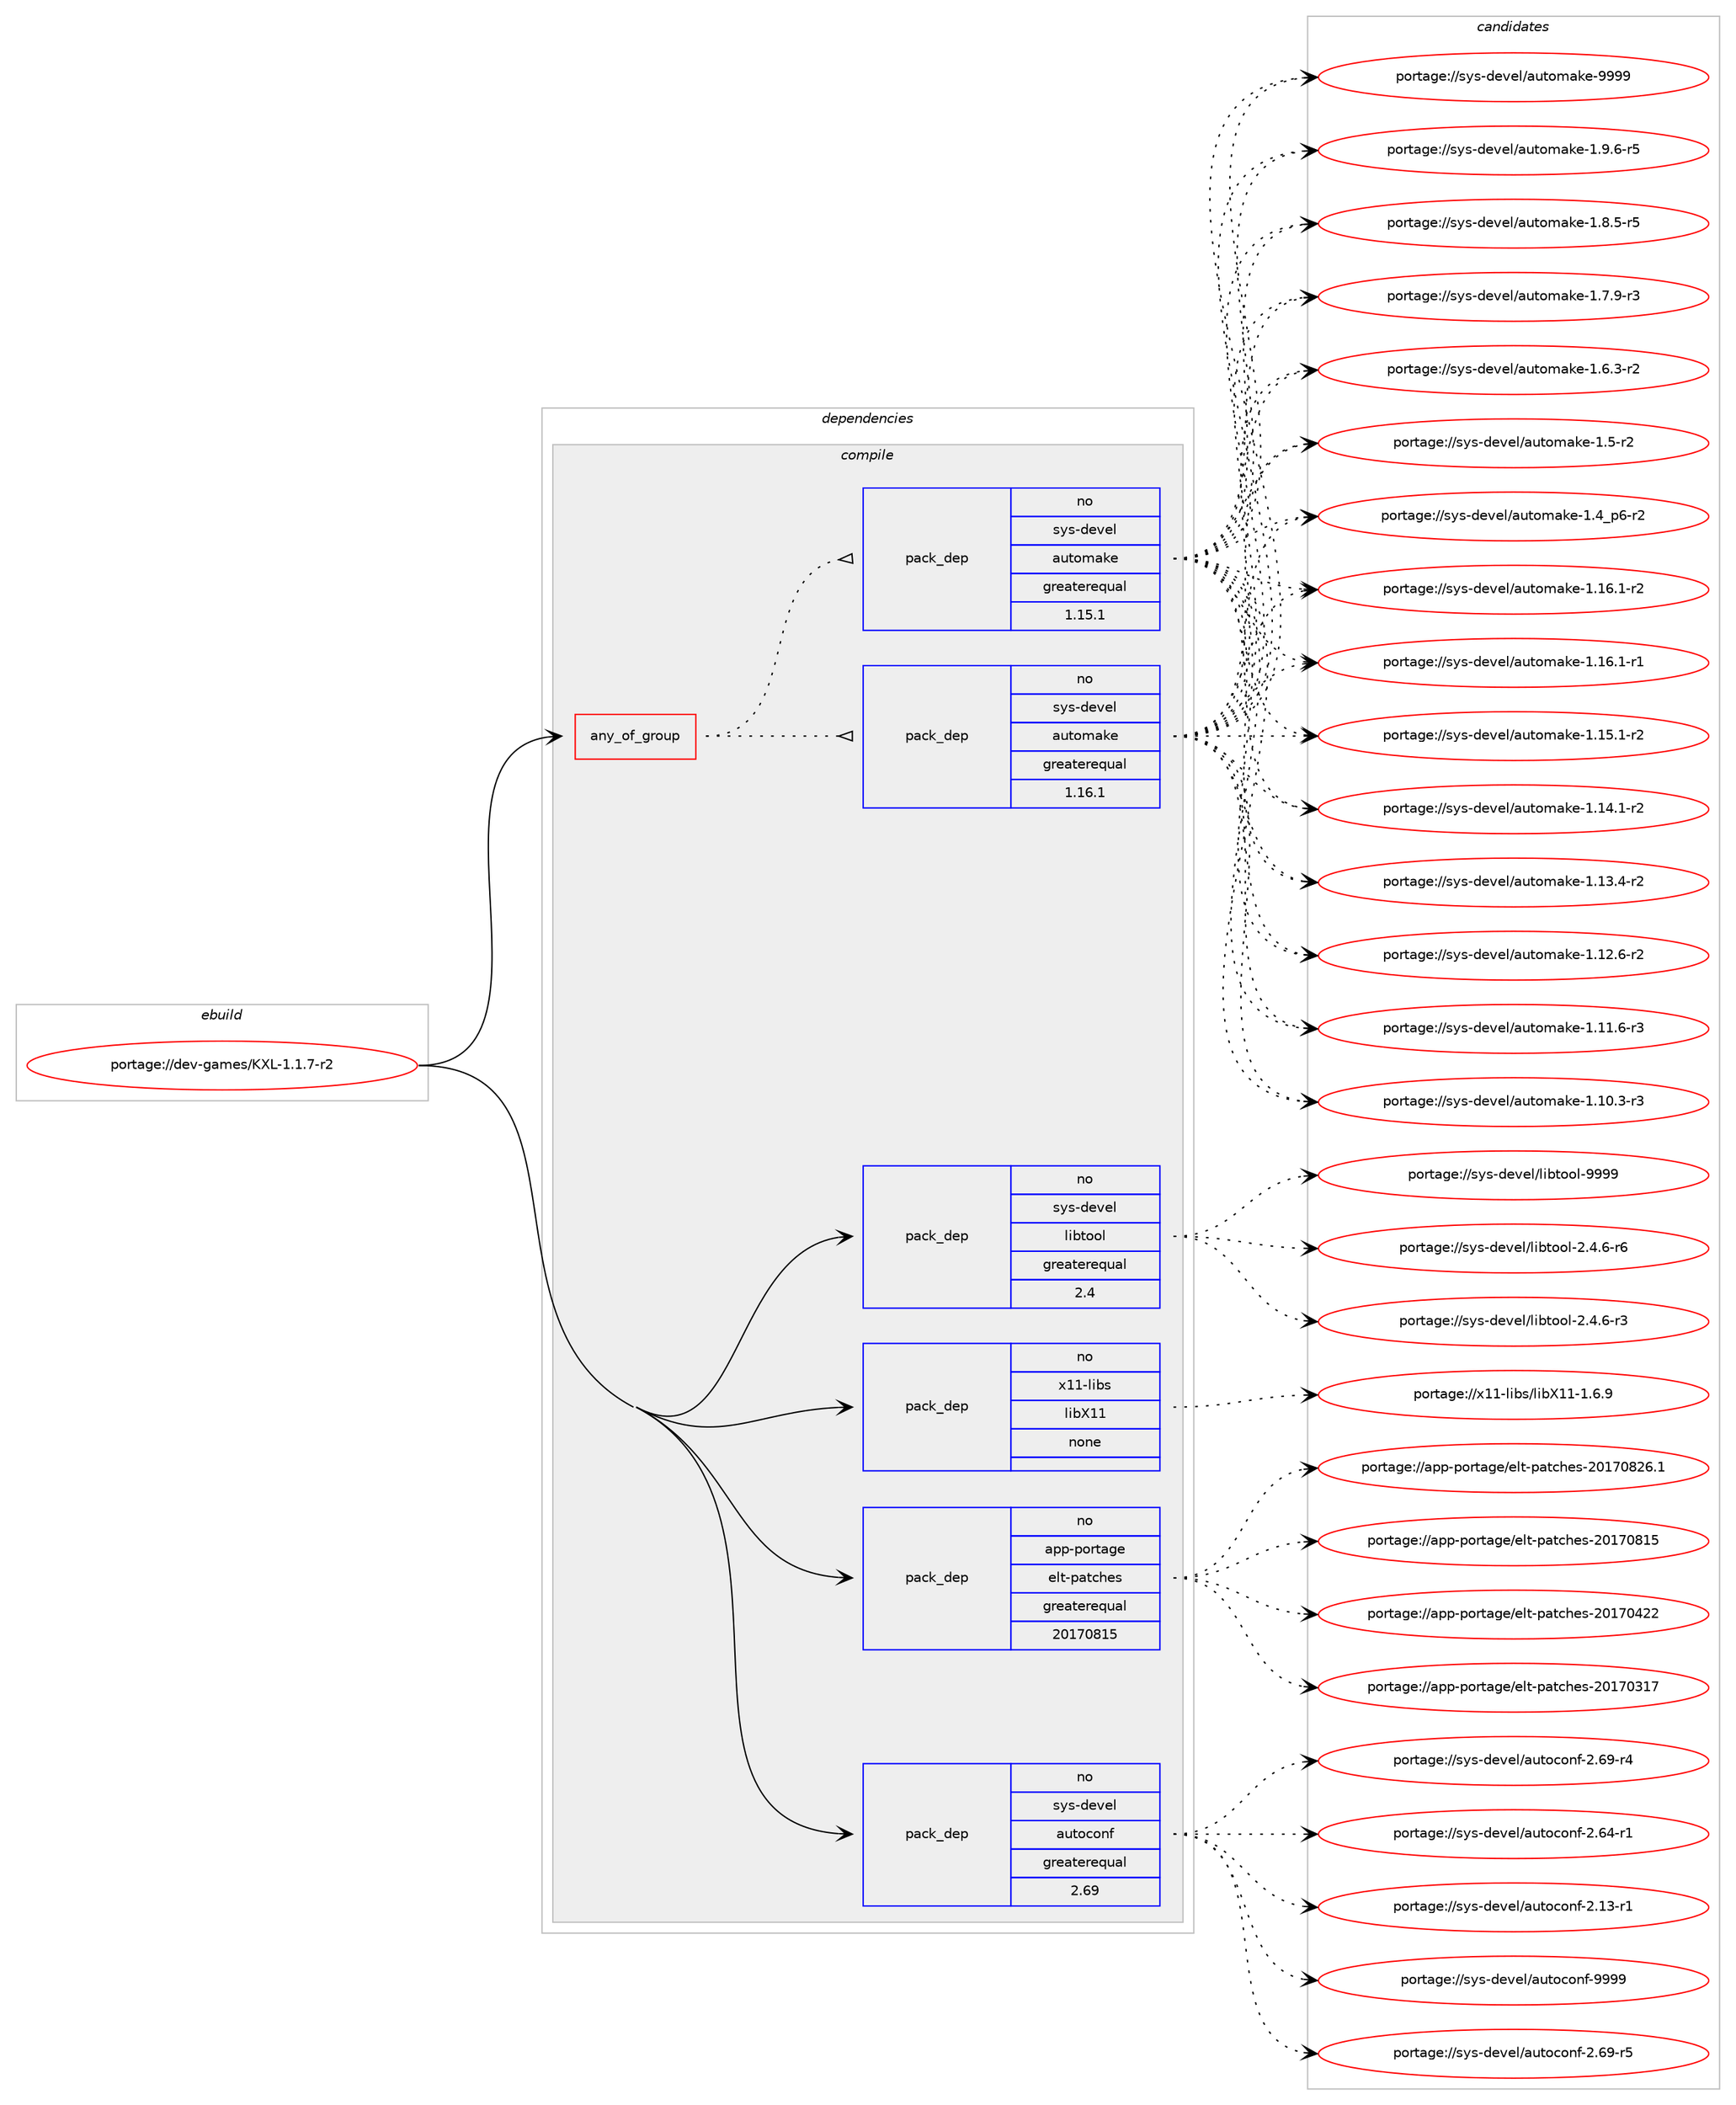 digraph prolog {

# *************
# Graph options
# *************

newrank=true;
concentrate=true;
compound=true;
graph [rankdir=LR,fontname=Helvetica,fontsize=10,ranksep=1.5];#, ranksep=2.5, nodesep=0.2];
edge  [arrowhead=vee];
node  [fontname=Helvetica,fontsize=10];

# **********
# The ebuild
# **********

subgraph cluster_leftcol {
color=gray;
rank=same;
label=<<i>ebuild</i>>;
id [label="portage://dev-games/KXL-1.1.7-r2", color=red, width=4, href="../dev-games/KXL-1.1.7-r2.svg"];
}

# ****************
# The dependencies
# ****************

subgraph cluster_midcol {
color=gray;
label=<<i>dependencies</i>>;
subgraph cluster_compile {
fillcolor="#eeeeee";
style=filled;
label=<<i>compile</i>>;
subgraph any6910 {
dependency574713 [label=<<TABLE BORDER="0" CELLBORDER="1" CELLSPACING="0" CELLPADDING="4"><TR><TD CELLPADDING="10">any_of_group</TD></TR></TABLE>>, shape=none, color=red];subgraph pack431967 {
dependency574714 [label=<<TABLE BORDER="0" CELLBORDER="1" CELLSPACING="0" CELLPADDING="4" WIDTH="220"><TR><TD ROWSPAN="6" CELLPADDING="30">pack_dep</TD></TR><TR><TD WIDTH="110">no</TD></TR><TR><TD>sys-devel</TD></TR><TR><TD>automake</TD></TR><TR><TD>greaterequal</TD></TR><TR><TD>1.16.1</TD></TR></TABLE>>, shape=none, color=blue];
}
dependency574713:e -> dependency574714:w [weight=20,style="dotted",arrowhead="oinv"];
subgraph pack431968 {
dependency574715 [label=<<TABLE BORDER="0" CELLBORDER="1" CELLSPACING="0" CELLPADDING="4" WIDTH="220"><TR><TD ROWSPAN="6" CELLPADDING="30">pack_dep</TD></TR><TR><TD WIDTH="110">no</TD></TR><TR><TD>sys-devel</TD></TR><TR><TD>automake</TD></TR><TR><TD>greaterequal</TD></TR><TR><TD>1.15.1</TD></TR></TABLE>>, shape=none, color=blue];
}
dependency574713:e -> dependency574715:w [weight=20,style="dotted",arrowhead="oinv"];
}
id:e -> dependency574713:w [weight=20,style="solid",arrowhead="vee"];
subgraph pack431969 {
dependency574716 [label=<<TABLE BORDER="0" CELLBORDER="1" CELLSPACING="0" CELLPADDING="4" WIDTH="220"><TR><TD ROWSPAN="6" CELLPADDING="30">pack_dep</TD></TR><TR><TD WIDTH="110">no</TD></TR><TR><TD>app-portage</TD></TR><TR><TD>elt-patches</TD></TR><TR><TD>greaterequal</TD></TR><TR><TD>20170815</TD></TR></TABLE>>, shape=none, color=blue];
}
id:e -> dependency574716:w [weight=20,style="solid",arrowhead="vee"];
subgraph pack431970 {
dependency574717 [label=<<TABLE BORDER="0" CELLBORDER="1" CELLSPACING="0" CELLPADDING="4" WIDTH="220"><TR><TD ROWSPAN="6" CELLPADDING="30">pack_dep</TD></TR><TR><TD WIDTH="110">no</TD></TR><TR><TD>sys-devel</TD></TR><TR><TD>autoconf</TD></TR><TR><TD>greaterequal</TD></TR><TR><TD>2.69</TD></TR></TABLE>>, shape=none, color=blue];
}
id:e -> dependency574717:w [weight=20,style="solid",arrowhead="vee"];
subgraph pack431971 {
dependency574718 [label=<<TABLE BORDER="0" CELLBORDER="1" CELLSPACING="0" CELLPADDING="4" WIDTH="220"><TR><TD ROWSPAN="6" CELLPADDING="30">pack_dep</TD></TR><TR><TD WIDTH="110">no</TD></TR><TR><TD>sys-devel</TD></TR><TR><TD>libtool</TD></TR><TR><TD>greaterequal</TD></TR><TR><TD>2.4</TD></TR></TABLE>>, shape=none, color=blue];
}
id:e -> dependency574718:w [weight=20,style="solid",arrowhead="vee"];
subgraph pack431972 {
dependency574719 [label=<<TABLE BORDER="0" CELLBORDER="1" CELLSPACING="0" CELLPADDING="4" WIDTH="220"><TR><TD ROWSPAN="6" CELLPADDING="30">pack_dep</TD></TR><TR><TD WIDTH="110">no</TD></TR><TR><TD>x11-libs</TD></TR><TR><TD>libX11</TD></TR><TR><TD>none</TD></TR><TR><TD></TD></TR></TABLE>>, shape=none, color=blue];
}
id:e -> dependency574719:w [weight=20,style="solid",arrowhead="vee"];
}
subgraph cluster_compileandrun {
fillcolor="#eeeeee";
style=filled;
label=<<i>compile and run</i>>;
}
subgraph cluster_run {
fillcolor="#eeeeee";
style=filled;
label=<<i>run</i>>;
}
}

# **************
# The candidates
# **************

subgraph cluster_choices {
rank=same;
color=gray;
label=<<i>candidates</i>>;

subgraph choice431967 {
color=black;
nodesep=1;
choice115121115451001011181011084797117116111109971071014557575757 [label="portage://sys-devel/automake-9999", color=red, width=4,href="../sys-devel/automake-9999.svg"];
choice115121115451001011181011084797117116111109971071014549465746544511453 [label="portage://sys-devel/automake-1.9.6-r5", color=red, width=4,href="../sys-devel/automake-1.9.6-r5.svg"];
choice115121115451001011181011084797117116111109971071014549465646534511453 [label="portage://sys-devel/automake-1.8.5-r5", color=red, width=4,href="../sys-devel/automake-1.8.5-r5.svg"];
choice115121115451001011181011084797117116111109971071014549465546574511451 [label="portage://sys-devel/automake-1.7.9-r3", color=red, width=4,href="../sys-devel/automake-1.7.9-r3.svg"];
choice115121115451001011181011084797117116111109971071014549465446514511450 [label="portage://sys-devel/automake-1.6.3-r2", color=red, width=4,href="../sys-devel/automake-1.6.3-r2.svg"];
choice11512111545100101118101108479711711611110997107101454946534511450 [label="portage://sys-devel/automake-1.5-r2", color=red, width=4,href="../sys-devel/automake-1.5-r2.svg"];
choice115121115451001011181011084797117116111109971071014549465295112544511450 [label="portage://sys-devel/automake-1.4_p6-r2", color=red, width=4,href="../sys-devel/automake-1.4_p6-r2.svg"];
choice11512111545100101118101108479711711611110997107101454946495446494511450 [label="portage://sys-devel/automake-1.16.1-r2", color=red, width=4,href="../sys-devel/automake-1.16.1-r2.svg"];
choice11512111545100101118101108479711711611110997107101454946495446494511449 [label="portage://sys-devel/automake-1.16.1-r1", color=red, width=4,href="../sys-devel/automake-1.16.1-r1.svg"];
choice11512111545100101118101108479711711611110997107101454946495346494511450 [label="portage://sys-devel/automake-1.15.1-r2", color=red, width=4,href="../sys-devel/automake-1.15.1-r2.svg"];
choice11512111545100101118101108479711711611110997107101454946495246494511450 [label="portage://sys-devel/automake-1.14.1-r2", color=red, width=4,href="../sys-devel/automake-1.14.1-r2.svg"];
choice11512111545100101118101108479711711611110997107101454946495146524511450 [label="portage://sys-devel/automake-1.13.4-r2", color=red, width=4,href="../sys-devel/automake-1.13.4-r2.svg"];
choice11512111545100101118101108479711711611110997107101454946495046544511450 [label="portage://sys-devel/automake-1.12.6-r2", color=red, width=4,href="../sys-devel/automake-1.12.6-r2.svg"];
choice11512111545100101118101108479711711611110997107101454946494946544511451 [label="portage://sys-devel/automake-1.11.6-r3", color=red, width=4,href="../sys-devel/automake-1.11.6-r3.svg"];
choice11512111545100101118101108479711711611110997107101454946494846514511451 [label="portage://sys-devel/automake-1.10.3-r3", color=red, width=4,href="../sys-devel/automake-1.10.3-r3.svg"];
dependency574714:e -> choice115121115451001011181011084797117116111109971071014557575757:w [style=dotted,weight="100"];
dependency574714:e -> choice115121115451001011181011084797117116111109971071014549465746544511453:w [style=dotted,weight="100"];
dependency574714:e -> choice115121115451001011181011084797117116111109971071014549465646534511453:w [style=dotted,weight="100"];
dependency574714:e -> choice115121115451001011181011084797117116111109971071014549465546574511451:w [style=dotted,weight="100"];
dependency574714:e -> choice115121115451001011181011084797117116111109971071014549465446514511450:w [style=dotted,weight="100"];
dependency574714:e -> choice11512111545100101118101108479711711611110997107101454946534511450:w [style=dotted,weight="100"];
dependency574714:e -> choice115121115451001011181011084797117116111109971071014549465295112544511450:w [style=dotted,weight="100"];
dependency574714:e -> choice11512111545100101118101108479711711611110997107101454946495446494511450:w [style=dotted,weight="100"];
dependency574714:e -> choice11512111545100101118101108479711711611110997107101454946495446494511449:w [style=dotted,weight="100"];
dependency574714:e -> choice11512111545100101118101108479711711611110997107101454946495346494511450:w [style=dotted,weight="100"];
dependency574714:e -> choice11512111545100101118101108479711711611110997107101454946495246494511450:w [style=dotted,weight="100"];
dependency574714:e -> choice11512111545100101118101108479711711611110997107101454946495146524511450:w [style=dotted,weight="100"];
dependency574714:e -> choice11512111545100101118101108479711711611110997107101454946495046544511450:w [style=dotted,weight="100"];
dependency574714:e -> choice11512111545100101118101108479711711611110997107101454946494946544511451:w [style=dotted,weight="100"];
dependency574714:e -> choice11512111545100101118101108479711711611110997107101454946494846514511451:w [style=dotted,weight="100"];
}
subgraph choice431968 {
color=black;
nodesep=1;
choice115121115451001011181011084797117116111109971071014557575757 [label="portage://sys-devel/automake-9999", color=red, width=4,href="../sys-devel/automake-9999.svg"];
choice115121115451001011181011084797117116111109971071014549465746544511453 [label="portage://sys-devel/automake-1.9.6-r5", color=red, width=4,href="../sys-devel/automake-1.9.6-r5.svg"];
choice115121115451001011181011084797117116111109971071014549465646534511453 [label="portage://sys-devel/automake-1.8.5-r5", color=red, width=4,href="../sys-devel/automake-1.8.5-r5.svg"];
choice115121115451001011181011084797117116111109971071014549465546574511451 [label="portage://sys-devel/automake-1.7.9-r3", color=red, width=4,href="../sys-devel/automake-1.7.9-r3.svg"];
choice115121115451001011181011084797117116111109971071014549465446514511450 [label="portage://sys-devel/automake-1.6.3-r2", color=red, width=4,href="../sys-devel/automake-1.6.3-r2.svg"];
choice11512111545100101118101108479711711611110997107101454946534511450 [label="portage://sys-devel/automake-1.5-r2", color=red, width=4,href="../sys-devel/automake-1.5-r2.svg"];
choice115121115451001011181011084797117116111109971071014549465295112544511450 [label="portage://sys-devel/automake-1.4_p6-r2", color=red, width=4,href="../sys-devel/automake-1.4_p6-r2.svg"];
choice11512111545100101118101108479711711611110997107101454946495446494511450 [label="portage://sys-devel/automake-1.16.1-r2", color=red, width=4,href="../sys-devel/automake-1.16.1-r2.svg"];
choice11512111545100101118101108479711711611110997107101454946495446494511449 [label="portage://sys-devel/automake-1.16.1-r1", color=red, width=4,href="../sys-devel/automake-1.16.1-r1.svg"];
choice11512111545100101118101108479711711611110997107101454946495346494511450 [label="portage://sys-devel/automake-1.15.1-r2", color=red, width=4,href="../sys-devel/automake-1.15.1-r2.svg"];
choice11512111545100101118101108479711711611110997107101454946495246494511450 [label="portage://sys-devel/automake-1.14.1-r2", color=red, width=4,href="../sys-devel/automake-1.14.1-r2.svg"];
choice11512111545100101118101108479711711611110997107101454946495146524511450 [label="portage://sys-devel/automake-1.13.4-r2", color=red, width=4,href="../sys-devel/automake-1.13.4-r2.svg"];
choice11512111545100101118101108479711711611110997107101454946495046544511450 [label="portage://sys-devel/automake-1.12.6-r2", color=red, width=4,href="../sys-devel/automake-1.12.6-r2.svg"];
choice11512111545100101118101108479711711611110997107101454946494946544511451 [label="portage://sys-devel/automake-1.11.6-r3", color=red, width=4,href="../sys-devel/automake-1.11.6-r3.svg"];
choice11512111545100101118101108479711711611110997107101454946494846514511451 [label="portage://sys-devel/automake-1.10.3-r3", color=red, width=4,href="../sys-devel/automake-1.10.3-r3.svg"];
dependency574715:e -> choice115121115451001011181011084797117116111109971071014557575757:w [style=dotted,weight="100"];
dependency574715:e -> choice115121115451001011181011084797117116111109971071014549465746544511453:w [style=dotted,weight="100"];
dependency574715:e -> choice115121115451001011181011084797117116111109971071014549465646534511453:w [style=dotted,weight="100"];
dependency574715:e -> choice115121115451001011181011084797117116111109971071014549465546574511451:w [style=dotted,weight="100"];
dependency574715:e -> choice115121115451001011181011084797117116111109971071014549465446514511450:w [style=dotted,weight="100"];
dependency574715:e -> choice11512111545100101118101108479711711611110997107101454946534511450:w [style=dotted,weight="100"];
dependency574715:e -> choice115121115451001011181011084797117116111109971071014549465295112544511450:w [style=dotted,weight="100"];
dependency574715:e -> choice11512111545100101118101108479711711611110997107101454946495446494511450:w [style=dotted,weight="100"];
dependency574715:e -> choice11512111545100101118101108479711711611110997107101454946495446494511449:w [style=dotted,weight="100"];
dependency574715:e -> choice11512111545100101118101108479711711611110997107101454946495346494511450:w [style=dotted,weight="100"];
dependency574715:e -> choice11512111545100101118101108479711711611110997107101454946495246494511450:w [style=dotted,weight="100"];
dependency574715:e -> choice11512111545100101118101108479711711611110997107101454946495146524511450:w [style=dotted,weight="100"];
dependency574715:e -> choice11512111545100101118101108479711711611110997107101454946495046544511450:w [style=dotted,weight="100"];
dependency574715:e -> choice11512111545100101118101108479711711611110997107101454946494946544511451:w [style=dotted,weight="100"];
dependency574715:e -> choice11512111545100101118101108479711711611110997107101454946494846514511451:w [style=dotted,weight="100"];
}
subgraph choice431969 {
color=black;
nodesep=1;
choice971121124511211111411697103101471011081164511297116991041011154550484955485650544649 [label="portage://app-portage/elt-patches-20170826.1", color=red, width=4,href="../app-portage/elt-patches-20170826.1.svg"];
choice97112112451121111141169710310147101108116451129711699104101115455048495548564953 [label="portage://app-portage/elt-patches-20170815", color=red, width=4,href="../app-portage/elt-patches-20170815.svg"];
choice97112112451121111141169710310147101108116451129711699104101115455048495548525050 [label="portage://app-portage/elt-patches-20170422", color=red, width=4,href="../app-portage/elt-patches-20170422.svg"];
choice97112112451121111141169710310147101108116451129711699104101115455048495548514955 [label="portage://app-portage/elt-patches-20170317", color=red, width=4,href="../app-portage/elt-patches-20170317.svg"];
dependency574716:e -> choice971121124511211111411697103101471011081164511297116991041011154550484955485650544649:w [style=dotted,weight="100"];
dependency574716:e -> choice97112112451121111141169710310147101108116451129711699104101115455048495548564953:w [style=dotted,weight="100"];
dependency574716:e -> choice97112112451121111141169710310147101108116451129711699104101115455048495548525050:w [style=dotted,weight="100"];
dependency574716:e -> choice97112112451121111141169710310147101108116451129711699104101115455048495548514955:w [style=dotted,weight="100"];
}
subgraph choice431970 {
color=black;
nodesep=1;
choice115121115451001011181011084797117116111991111101024557575757 [label="portage://sys-devel/autoconf-9999", color=red, width=4,href="../sys-devel/autoconf-9999.svg"];
choice1151211154510010111810110847971171161119911111010245504654574511453 [label="portage://sys-devel/autoconf-2.69-r5", color=red, width=4,href="../sys-devel/autoconf-2.69-r5.svg"];
choice1151211154510010111810110847971171161119911111010245504654574511452 [label="portage://sys-devel/autoconf-2.69-r4", color=red, width=4,href="../sys-devel/autoconf-2.69-r4.svg"];
choice1151211154510010111810110847971171161119911111010245504654524511449 [label="portage://sys-devel/autoconf-2.64-r1", color=red, width=4,href="../sys-devel/autoconf-2.64-r1.svg"];
choice1151211154510010111810110847971171161119911111010245504649514511449 [label="portage://sys-devel/autoconf-2.13-r1", color=red, width=4,href="../sys-devel/autoconf-2.13-r1.svg"];
dependency574717:e -> choice115121115451001011181011084797117116111991111101024557575757:w [style=dotted,weight="100"];
dependency574717:e -> choice1151211154510010111810110847971171161119911111010245504654574511453:w [style=dotted,weight="100"];
dependency574717:e -> choice1151211154510010111810110847971171161119911111010245504654574511452:w [style=dotted,weight="100"];
dependency574717:e -> choice1151211154510010111810110847971171161119911111010245504654524511449:w [style=dotted,weight="100"];
dependency574717:e -> choice1151211154510010111810110847971171161119911111010245504649514511449:w [style=dotted,weight="100"];
}
subgraph choice431971 {
color=black;
nodesep=1;
choice1151211154510010111810110847108105981161111111084557575757 [label="portage://sys-devel/libtool-9999", color=red, width=4,href="../sys-devel/libtool-9999.svg"];
choice1151211154510010111810110847108105981161111111084550465246544511454 [label="portage://sys-devel/libtool-2.4.6-r6", color=red, width=4,href="../sys-devel/libtool-2.4.6-r6.svg"];
choice1151211154510010111810110847108105981161111111084550465246544511451 [label="portage://sys-devel/libtool-2.4.6-r3", color=red, width=4,href="../sys-devel/libtool-2.4.6-r3.svg"];
dependency574718:e -> choice1151211154510010111810110847108105981161111111084557575757:w [style=dotted,weight="100"];
dependency574718:e -> choice1151211154510010111810110847108105981161111111084550465246544511454:w [style=dotted,weight="100"];
dependency574718:e -> choice1151211154510010111810110847108105981161111111084550465246544511451:w [style=dotted,weight="100"];
}
subgraph choice431972 {
color=black;
nodesep=1;
choice120494945108105981154710810598884949454946544657 [label="portage://x11-libs/libX11-1.6.9", color=red, width=4,href="../x11-libs/libX11-1.6.9.svg"];
dependency574719:e -> choice120494945108105981154710810598884949454946544657:w [style=dotted,weight="100"];
}
}

}
